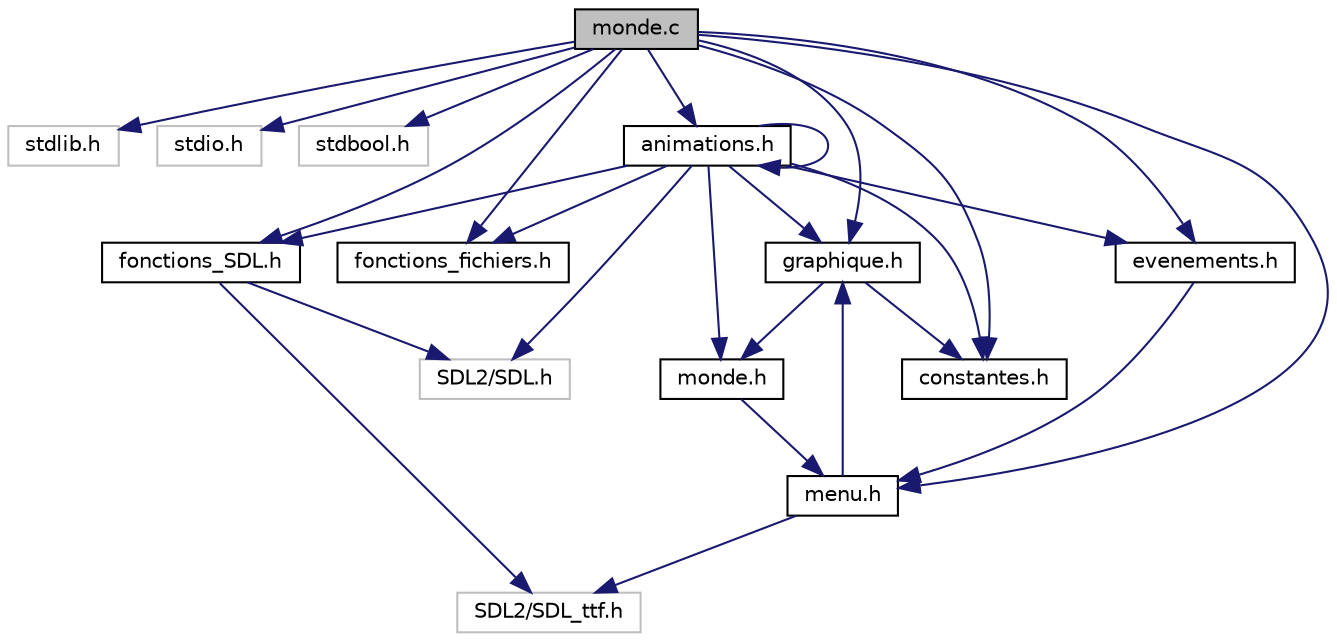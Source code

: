 digraph "monde.c"
{
 // LATEX_PDF_SIZE
  edge [fontname="Helvetica",fontsize="10",labelfontname="Helvetica",labelfontsize="10"];
  node [fontname="Helvetica",fontsize="10",shape=record];
  Node1 [label="monde.c",height=0.2,width=0.4,color="black", fillcolor="grey75", style="filled", fontcolor="black",tooltip="Module de gestion des données du monde."];
  Node1 -> Node2 [color="midnightblue",fontsize="10",style="solid"];
  Node2 [label="stdlib.h",height=0.2,width=0.4,color="grey75", fillcolor="white", style="filled",tooltip=" "];
  Node1 -> Node3 [color="midnightblue",fontsize="10",style="solid"];
  Node3 [label="stdio.h",height=0.2,width=0.4,color="grey75", fillcolor="white", style="filled",tooltip=" "];
  Node1 -> Node4 [color="midnightblue",fontsize="10",style="solid"];
  Node4 [label="stdbool.h",height=0.2,width=0.4,color="grey75", fillcolor="white", style="filled",tooltip=" "];
  Node1 -> Node5 [color="midnightblue",fontsize="10",style="solid"];
  Node5 [label="fonctions_SDL.h",height=0.2,width=0.4,color="black", fillcolor="white", style="filled",URL="$fonctions___s_d_l_8h.html",tooltip="Module de gestion des fonctions SDL (en-tête)."];
  Node5 -> Node6 [color="midnightblue",fontsize="10",style="solid"];
  Node6 [label="SDL2/SDL.h",height=0.2,width=0.4,color="grey75", fillcolor="white", style="filled",tooltip=" "];
  Node5 -> Node7 [color="midnightblue",fontsize="10",style="solid"];
  Node7 [label="SDL2/SDL_ttf.h",height=0.2,width=0.4,color="grey75", fillcolor="white", style="filled",tooltip=" "];
  Node1 -> Node8 [color="midnightblue",fontsize="10",style="solid"];
  Node8 [label="fonctions_fichiers.h",height=0.2,width=0.4,color="black", fillcolor="white", style="filled",URL="$fonctions__fichiers_8h.html",tooltip="Module de gestion des fonctions fichiers (en-tête)."];
  Node1 -> Node9 [color="midnightblue",fontsize="10",style="solid"];
  Node9 [label="constantes.h",height=0.2,width=0.4,color="black", fillcolor="white", style="filled",URL="$constantes_8h.html",tooltip="En-tête pour les constantes."];
  Node1 -> Node10 [color="midnightblue",fontsize="10",style="solid"];
  Node10 [label="graphique.h",height=0.2,width=0.4,color="black", fillcolor="white", style="filled",URL="$graphique_8h.html",tooltip="Module de gestion de l'affichage graphique (en-tête)."];
  Node10 -> Node9 [color="midnightblue",fontsize="10",style="solid"];
  Node10 -> Node11 [color="midnightblue",fontsize="10",style="solid"];
  Node11 [label="monde.h",height=0.2,width=0.4,color="black", fillcolor="white", style="filled",URL="$monde_8h.html",tooltip="Module de gestion des données du monde (en-tête)."];
  Node11 -> Node12 [color="midnightblue",fontsize="10",style="solid"];
  Node12 [label="menu.h",height=0.2,width=0.4,color="black", fillcolor="white", style="filled",URL="$menu_8h.html",tooltip="Module de gestion du menu du jeu."];
  Node12 -> Node7 [color="midnightblue",fontsize="10",style="solid"];
  Node12 -> Node10 [color="midnightblue",fontsize="10",style="solid"];
  Node1 -> Node13 [color="midnightblue",fontsize="10",style="solid"];
  Node13 [label="animations.h",height=0.2,width=0.4,color="black", fillcolor="white", style="filled",URL="$animations_8h.html",tooltip="Module de gestion des animations (en-tête)."];
  Node13 -> Node6 [color="midnightblue",fontsize="10",style="solid"];
  Node13 -> Node5 [color="midnightblue",fontsize="10",style="solid"];
  Node13 -> Node8 [color="midnightblue",fontsize="10",style="solid"];
  Node13 -> Node9 [color="midnightblue",fontsize="10",style="solid"];
  Node13 -> Node11 [color="midnightblue",fontsize="10",style="solid"];
  Node13 -> Node10 [color="midnightblue",fontsize="10",style="solid"];
  Node13 -> Node13 [color="midnightblue",fontsize="10",style="solid"];
  Node13 -> Node14 [color="midnightblue",fontsize="10",style="solid"];
  Node14 [label="evenements.h",height=0.2,width=0.4,color="black", fillcolor="white", style="filled",URL="$evenements_8h.html",tooltip="Module de gestion des evenements (en-tête)."];
  Node14 -> Node12 [color="midnightblue",fontsize="10",style="solid"];
  Node1 -> Node14 [color="midnightblue",fontsize="10",style="solid"];
  Node1 -> Node12 [color="midnightblue",fontsize="10",style="solid"];
}
